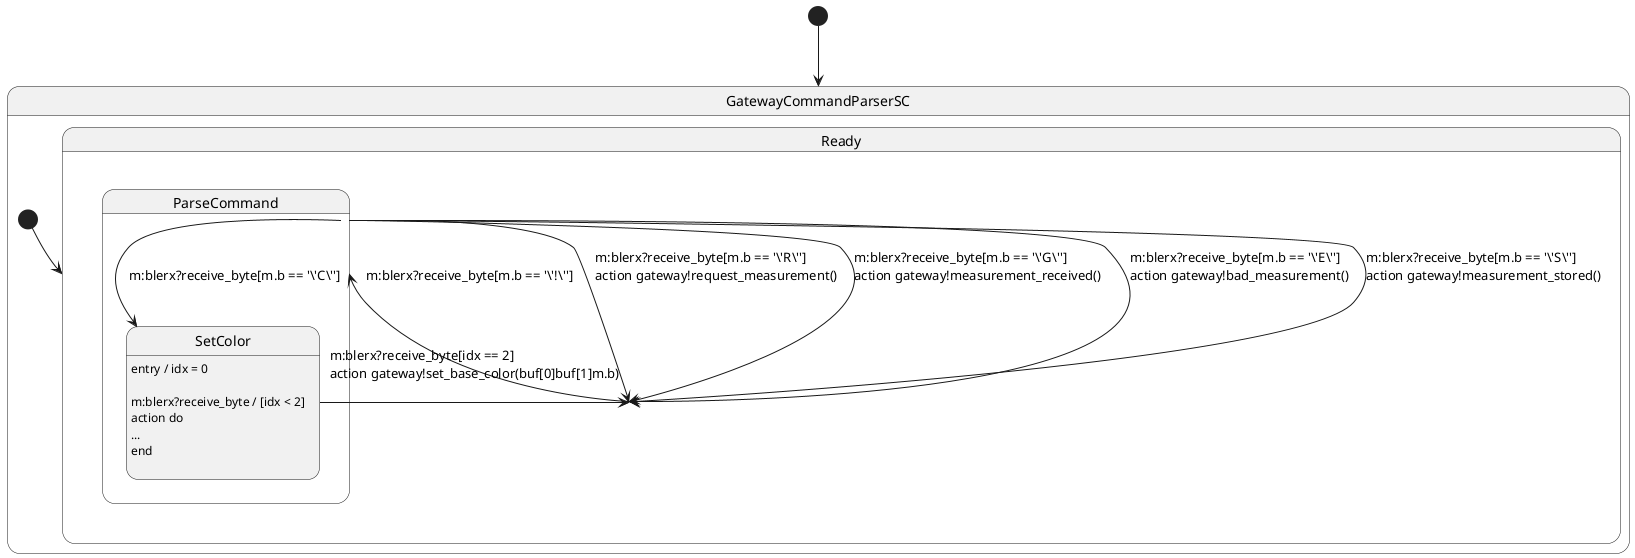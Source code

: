 @startuml
skinparam defaultTextAlignment left
[*] --> GatewayCommandParserSC
state GatewayCommandParserSC{
state Ready{

Ready --> ParseCommand : m:blerx?receive_byte[m.b == '\'!\'']
}
state ParseCommand{

ParseCommand --> SetColor : m:blerx?receive_byte[m.b == '\'C\'']

ParseCommand --> Ready : m:blerx?receive_byte[m.b == '\'R\'']\naction gateway!request_measurement()\n

ParseCommand --> Ready : m:blerx?receive_byte[m.b == '\'G\'']\naction gateway!measurement_received()\n

ParseCommand --> Ready : m:blerx?receive_byte[m.b == '\'E\'']\naction gateway!bad_measurement()\n

ParseCommand --> Ready : m:blerx?receive_byte[m.b == '\'S\'']\naction gateway!measurement_stored()\n
}
state SetColor{
	SetColor : entry / idx = 0\n

SetColor --> Ready : m:blerx?receive_byte[idx == 2]\naction gateway!set_base_color(buf[0]buf[1]m.b)\n
	SetColor : m:blerx?receive_byte / [idx < 2]\naction do \n...\nend\n
}
[*] --> Ready
}
@enduml
